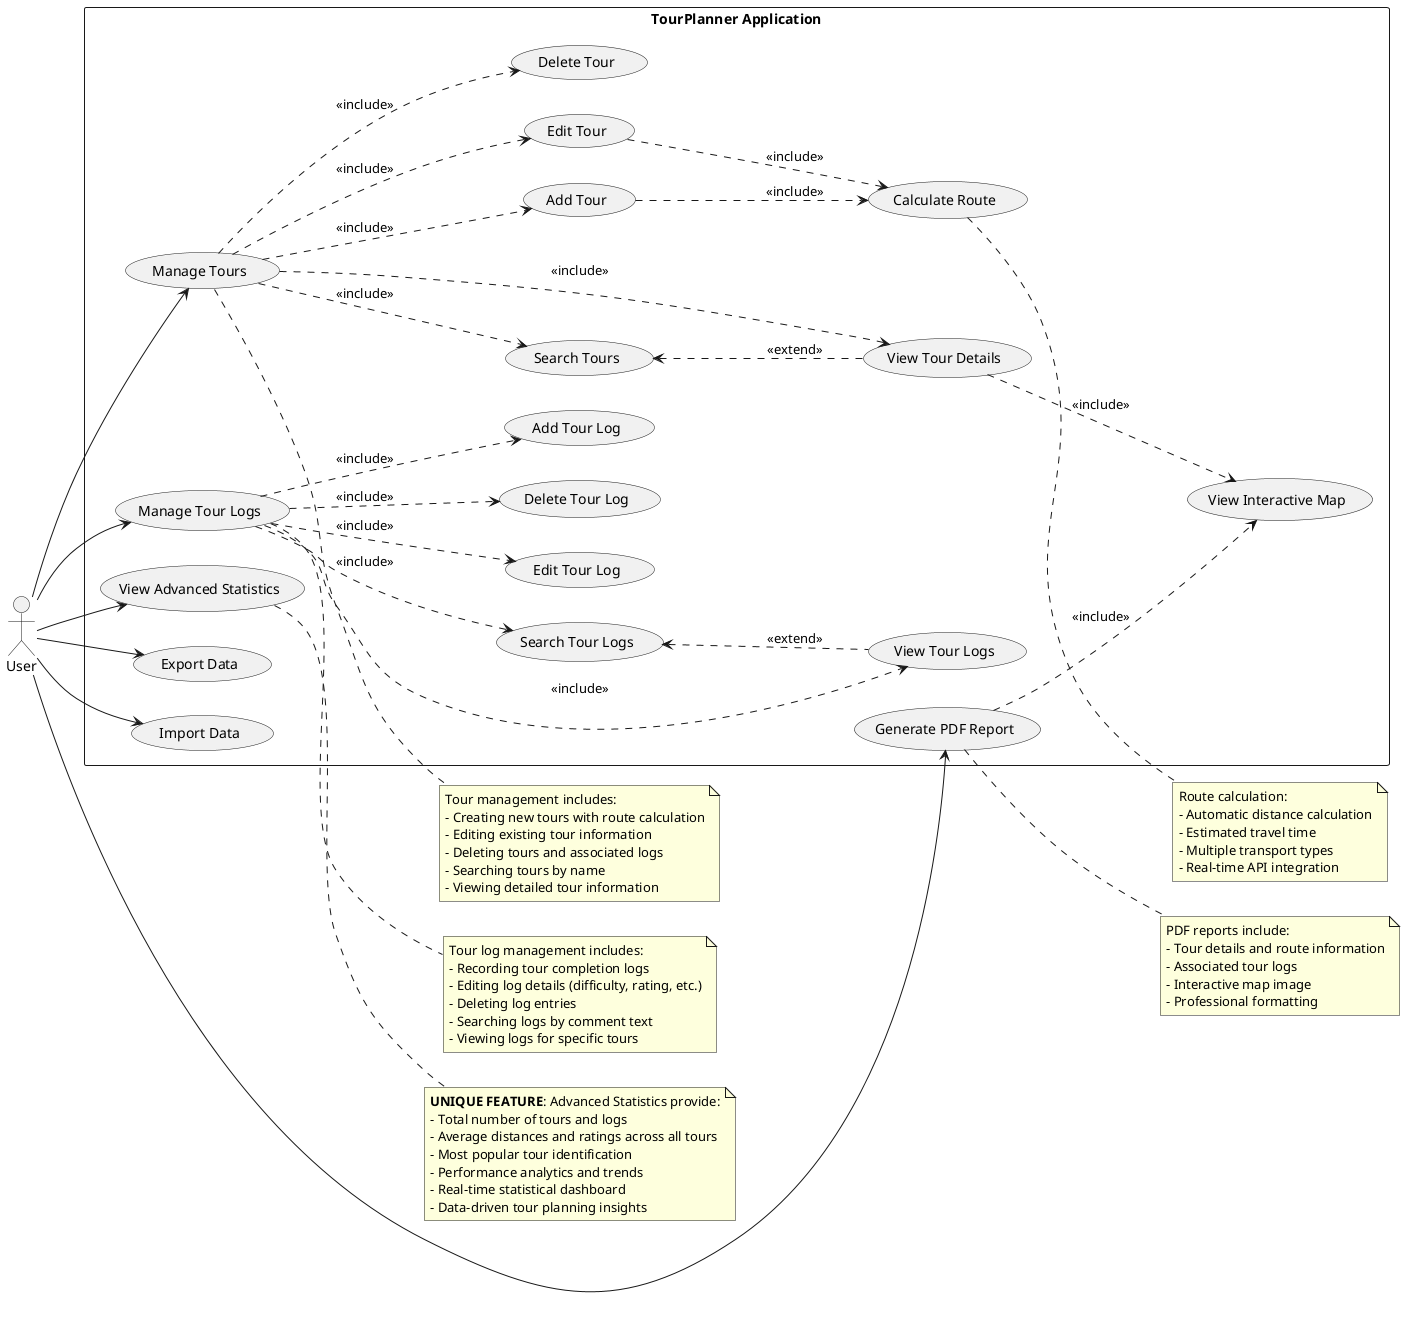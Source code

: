 @startuml TourPlanner Use Case Diagram

left to right direction
skinparam packageStyle rectangle

actor User as U

rectangle "TourPlanner Application" {
    usecase "Manage Tours" as UC1
    usecase "Add Tour" as UC1_1
    usecase "Edit Tour" as UC1_2
    usecase "Delete Tour" as UC1_3
    usecase "Search Tours" as UC1_4
    usecase "View Tour Details" as UC1_5
    
    usecase "Manage Tour Logs" as UC2
    usecase "Add Tour Log" as UC2_1
    usecase "Edit Tour Log" as UC2_2
    usecase "Delete Tour Log" as UC2_3
    usecase "Search Tour Logs" as UC2_4
    usecase "View Tour Logs" as UC2_5
    
    usecase "View Advanced Statistics" as UC3
    usecase "Generate PDF Report" as UC4
    usecase "Export Data" as UC5
    usecase "Import Data" as UC6
    usecase "Calculate Route" as UC7
    usecase "View Interactive Map" as UC8
}

' Main use case relationships
U --> UC1
U --> UC2
U --> UC3
U --> UC4
U --> UC5
U --> UC6

' Tour management sub-use cases
UC1 ..> UC1_1 : <<include>>
UC1 ..> UC1_2 : <<include>>
UC1 ..> UC1_3 : <<include>>
UC1 ..> UC1_4 : <<include>>
UC1 ..> UC1_5 : <<include>>

' Tour log management sub-use cases
UC2 ..> UC2_1 : <<include>>
UC2 ..> UC2_2 : <<include>>
UC2 ..> UC2_3 : <<include>>
UC2 ..> UC2_4 : <<include>>
UC2 ..> UC2_5 : <<include>>

' Include relationships for features
UC1_1 ..> UC7 : <<include>>
UC1_2 ..> UC7 : <<include>>
UC1_5 ..> UC8 : <<include>>
UC4 ..> UC8 : <<include>>

' Extend relationships
UC1_4 <.. UC1_5 : <<extend>>
UC2_4 <.. UC2_5 : <<extend>>

note right of UC1
  Tour management includes:
  - Creating new tours with route calculation
  - Editing existing tour information
  - Deleting tours and associated logs
  - Searching tours by name
  - Viewing detailed tour information
end note

note right of UC2
  Tour log management includes:
  - Recording tour completion logs
  - Editing log details (difficulty, rating, etc.)
  - Deleting log entries
  - Searching logs by comment text
  - Viewing logs for specific tours
end note

note right of UC3
  **UNIQUE FEATURE**: Advanced Statistics provide:
  - Total number of tours and logs
  - Average distances and ratings across all tours
  - Most popular tour identification
  - Performance analytics and trends
  - Real-time statistical dashboard
  - Data-driven tour planning insights
end note

note right of UC4
  PDF reports include:
  - Tour details and route information
  - Associated tour logs
  - Interactive map image
  - Professional formatting
end note

note right of UC7
  Route calculation:
  - Automatic distance calculation
  - Estimated travel time
  - Multiple transport types
  - Real-time API integration
end note

@enduml 